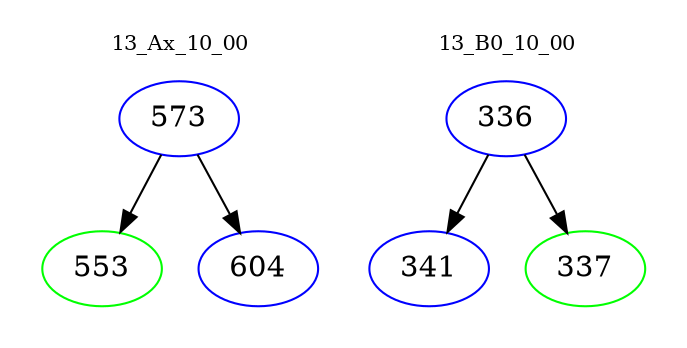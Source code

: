 digraph{
subgraph cluster_0 {
color = white
label = "13_Ax_10_00";
fontsize=10;
T0_573 [label="573", color="blue"]
T0_573 -> T0_553 [color="black"]
T0_553 [label="553", color="green"]
T0_573 -> T0_604 [color="black"]
T0_604 [label="604", color="blue"]
}
subgraph cluster_1 {
color = white
label = "13_B0_10_00";
fontsize=10;
T1_336 [label="336", color="blue"]
T1_336 -> T1_341 [color="black"]
T1_341 [label="341", color="blue"]
T1_336 -> T1_337 [color="black"]
T1_337 [label="337", color="green"]
}
}
